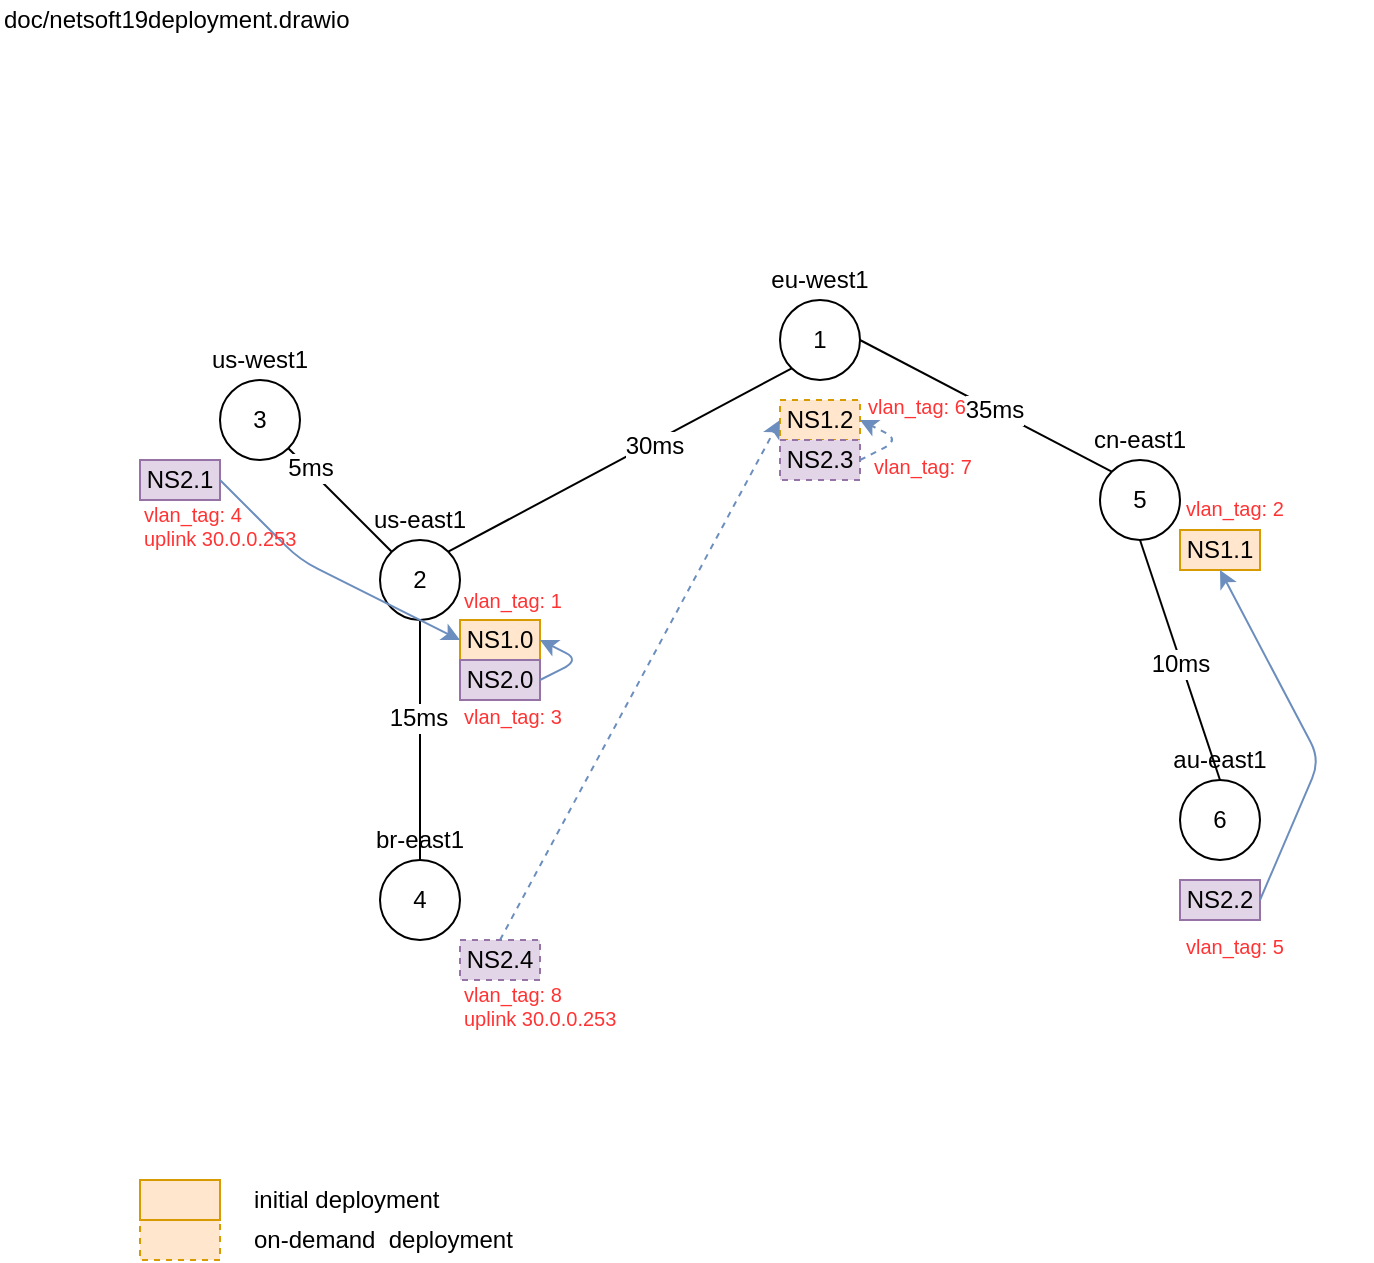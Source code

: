 <mxfile version="10.7.7" type="device"><diagram id="4vhg_s9XQWIRAxKi3bIL" name="Page-1"><mxGraphModel dx="898" dy="665" grid="1" gridSize="10" guides="1" tooltips="1" connect="1" arrows="1" fold="1" page="1" pageScale="1" pageWidth="827" pageHeight="1169" math="0" shadow="0"><root><mxCell id="0"/><mxCell id="1" parent="0"/><mxCell id="ALgstblKvS4qDbaP3b99-1" value="1" style="ellipse;whiteSpace=wrap;html=1;aspect=fixed;" vertex="1" parent="1"><mxGeometry x="400" y="160" width="40" height="40" as="geometry"/></mxCell><mxCell id="ALgstblKvS4qDbaP3b99-2" value="2" style="ellipse;whiteSpace=wrap;html=1;aspect=fixed;" vertex="1" parent="1"><mxGeometry x="200" y="280" width="40" height="40" as="geometry"/></mxCell><mxCell id="ALgstblKvS4qDbaP3b99-3" value="3" style="ellipse;whiteSpace=wrap;html=1;aspect=fixed;" vertex="1" parent="1"><mxGeometry x="120" y="200" width="40" height="40" as="geometry"/></mxCell><mxCell id="ALgstblKvS4qDbaP3b99-4" value="4" style="ellipse;whiteSpace=wrap;html=1;aspect=fixed;" vertex="1" parent="1"><mxGeometry x="200" y="440" width="40" height="40" as="geometry"/></mxCell><mxCell id="ALgstblKvS4qDbaP3b99-5" value="doc/netsoft19deployment.drawio" style="text;html=1;strokeColor=none;fillColor=none;align=left;verticalAlign=middle;whiteSpace=wrap;rounded=0;" vertex="1" parent="1"><mxGeometry x="10" y="10" width="240" height="20" as="geometry"/></mxCell><mxCell id="ALgstblKvS4qDbaP3b99-6" value="5" style="ellipse;whiteSpace=wrap;html=1;aspect=fixed;" vertex="1" parent="1"><mxGeometry x="560" y="240" width="40" height="40" as="geometry"/></mxCell><mxCell id="ALgstblKvS4qDbaP3b99-7" value="6" style="ellipse;whiteSpace=wrap;html=1;aspect=fixed;" vertex="1" parent="1"><mxGeometry x="600" y="400" width="40" height="40" as="geometry"/></mxCell><mxCell id="ALgstblKvS4qDbaP3b99-8" value="eu-west1" style="text;html=1;strokeColor=none;fillColor=none;align=center;verticalAlign=middle;whiteSpace=wrap;rounded=0;" vertex="1" parent="1"><mxGeometry x="375" y="140" width="90" height="20" as="geometry"/></mxCell><mxCell id="ALgstblKvS4qDbaP3b99-9" value="cn-east1" style="text;html=1;strokeColor=none;fillColor=none;align=center;verticalAlign=middle;whiteSpace=wrap;rounded=0;" vertex="1" parent="1"><mxGeometry x="535" y="220" width="90" height="20" as="geometry"/></mxCell><mxCell id="ALgstblKvS4qDbaP3b99-10" value="au-east1" style="text;html=1;strokeColor=none;fillColor=none;align=center;verticalAlign=middle;whiteSpace=wrap;rounded=0;" vertex="1" parent="1"><mxGeometry x="575" y="380" width="90" height="20" as="geometry"/></mxCell><mxCell id="ALgstblKvS4qDbaP3b99-11" value="us-east1" style="text;html=1;strokeColor=none;fillColor=none;align=center;verticalAlign=middle;whiteSpace=wrap;rounded=0;" vertex="1" parent="1"><mxGeometry x="175" y="260" width="90" height="20" as="geometry"/></mxCell><mxCell id="ALgstblKvS4qDbaP3b99-12" value="us-west1" style="text;html=1;strokeColor=none;fillColor=none;align=center;verticalAlign=middle;whiteSpace=wrap;rounded=0;" vertex="1" parent="1"><mxGeometry x="95" y="180" width="90" height="20" as="geometry"/></mxCell><mxCell id="ALgstblKvS4qDbaP3b99-13" value="br-east1" style="text;html=1;strokeColor=none;fillColor=none;align=center;verticalAlign=middle;whiteSpace=wrap;rounded=0;" vertex="1" parent="1"><mxGeometry x="175" y="420" width="90" height="20" as="geometry"/></mxCell><mxCell id="ALgstblKvS4qDbaP3b99-15" value="" style="endArrow=none;html=1;entryX=0.5;entryY=1;entryDx=0;entryDy=0;exitX=0.5;exitY=1;exitDx=0;exitDy=0;" edge="1" parent="1" source="ALgstblKvS4qDbaP3b99-2" target="ALgstblKvS4qDbaP3b99-13"><mxGeometry width="50" height="50" relative="1" as="geometry"><mxPoint x="10" y="550" as="sourcePoint"/><mxPoint x="60" y="500" as="targetPoint"/></mxGeometry></mxCell><mxCell id="ALgstblKvS4qDbaP3b99-22" value="15ms" style="text;html=1;resizable=0;points=[];align=center;verticalAlign=middle;labelBackgroundColor=#ffffff;" vertex="1" connectable="0" parent="ALgstblKvS4qDbaP3b99-15"><mxGeometry x="-0.181" y="-1" relative="1" as="geometry"><mxPoint as="offset"/></mxGeometry></mxCell><mxCell id="ALgstblKvS4qDbaP3b99-16" value="" style="endArrow=none;html=1;entryX=0;entryY=1;entryDx=0;entryDy=0;exitX=1;exitY=0;exitDx=0;exitDy=0;" edge="1" parent="1" source="ALgstblKvS4qDbaP3b99-2" target="ALgstblKvS4qDbaP3b99-1"><mxGeometry width="50" height="50" relative="1" as="geometry"><mxPoint x="230.333" y="330" as="sourcePoint"/><mxPoint x="230.333" y="450" as="targetPoint"/></mxGeometry></mxCell><mxCell id="ALgstblKvS4qDbaP3b99-20" value="30ms" style="text;html=1;resizable=0;points=[];align=center;verticalAlign=middle;labelBackgroundColor=#ffffff;" vertex="1" connectable="0" parent="ALgstblKvS4qDbaP3b99-16"><mxGeometry x="0.187" y="-1" relative="1" as="geometry"><mxPoint as="offset"/></mxGeometry></mxCell><mxCell id="ALgstblKvS4qDbaP3b99-17" value="" style="endArrow=none;html=1;entryX=0;entryY=0;entryDx=0;entryDy=0;exitX=1;exitY=0.5;exitDx=0;exitDy=0;" edge="1" parent="1" source="ALgstblKvS4qDbaP3b99-1" target="ALgstblKvS4qDbaP3b99-6"><mxGeometry width="50" height="50" relative="1" as="geometry"><mxPoint x="240.333" y="340" as="sourcePoint"/><mxPoint x="240.333" y="460" as="targetPoint"/></mxGeometry></mxCell><mxCell id="ALgstblKvS4qDbaP3b99-24" value="35ms" style="text;html=1;resizable=0;points=[];align=center;verticalAlign=middle;labelBackgroundColor=#ffffff;" vertex="1" connectable="0" parent="ALgstblKvS4qDbaP3b99-17"><mxGeometry x="0.06" relative="1" as="geometry"><mxPoint as="offset"/></mxGeometry></mxCell><mxCell id="ALgstblKvS4qDbaP3b99-18" value="" style="endArrow=none;html=1;entryX=0;entryY=0;entryDx=0;entryDy=0;exitX=1;exitY=1;exitDx=0;exitDy=0;" edge="1" parent="1" source="ALgstblKvS4qDbaP3b99-3" target="ALgstblKvS4qDbaP3b99-2"><mxGeometry width="50" height="50" relative="1" as="geometry"><mxPoint x="250.333" y="350" as="sourcePoint"/><mxPoint x="250.333" y="470" as="targetPoint"/></mxGeometry></mxCell><mxCell id="ALgstblKvS4qDbaP3b99-21" value="5ms" style="text;html=1;resizable=0;points=[];align=center;verticalAlign=middle;labelBackgroundColor=#ffffff;" vertex="1" connectable="0" parent="ALgstblKvS4qDbaP3b99-18"><mxGeometry x="-0.597" y="1" relative="1" as="geometry"><mxPoint as="offset"/></mxGeometry></mxCell><mxCell id="ALgstblKvS4qDbaP3b99-19" value="" style="endArrow=none;html=1;entryX=0.5;entryY=1;entryDx=0;entryDy=0;exitX=0.5;exitY=1;exitDx=0;exitDy=0;" edge="1" parent="1" source="ALgstblKvS4qDbaP3b99-6" target="ALgstblKvS4qDbaP3b99-10"><mxGeometry width="50" height="50" relative="1" as="geometry"><mxPoint x="260.333" y="360" as="sourcePoint"/><mxPoint x="260.333" y="480" as="targetPoint"/></mxGeometry></mxCell><mxCell id="ALgstblKvS4qDbaP3b99-25" value="10ms" style="text;html=1;resizable=0;points=[];align=center;verticalAlign=middle;labelBackgroundColor=#ffffff;" vertex="1" connectable="0" parent="ALgstblKvS4qDbaP3b99-19"><mxGeometry x="0.025" y="-1" relative="1" as="geometry"><mxPoint as="offset"/></mxGeometry></mxCell><mxCell id="ALgstblKvS4qDbaP3b99-26" value="NS1.0" style="rounded=0;whiteSpace=wrap;html=1;align=center;fillColor=#ffe6cc;strokeColor=#d79b00;" vertex="1" parent="1"><mxGeometry x="240" y="320" width="40" height="20" as="geometry"/></mxCell><mxCell id="ALgstblKvS4qDbaP3b99-27" value="NS1.1" style="rounded=0;whiteSpace=wrap;html=1;align=center;fillColor=#ffe6cc;strokeColor=#d79b00;" vertex="1" parent="1"><mxGeometry x="600" y="275" width="40" height="20" as="geometry"/></mxCell><mxCell id="ALgstblKvS4qDbaP3b99-28" value="NS1.2" style="rounded=0;whiteSpace=wrap;html=1;align=center;fillColor=#ffe6cc;strokeColor=#d79b00;dashed=1;" vertex="1" parent="1"><mxGeometry x="400" y="210" width="40" height="20" as="geometry"/></mxCell><mxCell id="ALgstblKvS4qDbaP3b99-29" value="NS2.0" style="rounded=0;whiteSpace=wrap;html=1;align=center;fillColor=#e1d5e7;strokeColor=#9673a6;" vertex="1" parent="1"><mxGeometry x="240" y="340" width="40" height="20" as="geometry"/></mxCell><mxCell id="ALgstblKvS4qDbaP3b99-30" value="NS2.1" style="rounded=0;whiteSpace=wrap;html=1;align=center;fillColor=#e1d5e7;strokeColor=#9673a6;" vertex="1" parent="1"><mxGeometry x="80" y="240" width="40" height="20" as="geometry"/></mxCell><mxCell id="ALgstblKvS4qDbaP3b99-31" value="NS2.2" style="rounded=0;whiteSpace=wrap;html=1;align=center;fillColor=#e1d5e7;strokeColor=#9673a6;" vertex="1" parent="1"><mxGeometry x="600" y="450" width="40" height="20" as="geometry"/></mxCell><mxCell id="ALgstblKvS4qDbaP3b99-32" value="NS2.3" style="rounded=0;whiteSpace=wrap;html=1;align=center;fillColor=#e1d5e7;strokeColor=#9673a6;dashed=1;" vertex="1" parent="1"><mxGeometry x="400" y="230" width="40" height="20" as="geometry"/></mxCell><mxCell id="ALgstblKvS4qDbaP3b99-33" value="NS2.4" style="rounded=0;whiteSpace=wrap;html=1;align=center;fillColor=#e1d5e7;strokeColor=#9673a6;dashed=1;" vertex="1" parent="1"><mxGeometry x="240" y="480" width="40" height="20" as="geometry"/></mxCell><mxCell id="ALgstblKvS4qDbaP3b99-34" value="" style="rounded=0;whiteSpace=wrap;html=1;align=center;fillColor=#ffe6cc;strokeColor=#d79b00;dashed=1;" vertex="1" parent="1"><mxGeometry x="80" y="620" width="40" height="20" as="geometry"/></mxCell><mxCell id="ALgstblKvS4qDbaP3b99-35" value="" style="rounded=0;whiteSpace=wrap;html=1;align=center;fillColor=#ffe6cc;strokeColor=#d79b00;" vertex="1" parent="1"><mxGeometry x="80" y="600" width="40" height="20" as="geometry"/></mxCell><mxCell id="ALgstblKvS4qDbaP3b99-36" value="initial deployment" style="text;html=1;strokeColor=none;fillColor=none;align=left;verticalAlign=middle;whiteSpace=wrap;rounded=0;" vertex="1" parent="1"><mxGeometry x="135" y="600" width="115" height="20" as="geometry"/></mxCell><mxCell id="ALgstblKvS4qDbaP3b99-37" value="on-demand&amp;nbsp; deployment" style="text;html=1;strokeColor=none;fillColor=none;align=left;verticalAlign=middle;whiteSpace=wrap;rounded=0;" vertex="1" parent="1"><mxGeometry x="135" y="620" width="165" height="20" as="geometry"/></mxCell><mxCell id="ALgstblKvS4qDbaP3b99-38" value="" style="endArrow=classic;html=1;fontColor=#7EA6E0;fillColor=#dae8fc;strokeColor=#6c8ebf;entryX=1;entryY=0.5;entryDx=0;entryDy=0;exitX=1;exitY=0.5;exitDx=0;exitDy=0;" edge="1" parent="1" source="ALgstblKvS4qDbaP3b99-29" target="ALgstblKvS4qDbaP3b99-26"><mxGeometry width="50" height="50" relative="1" as="geometry"><mxPoint x="10" y="710" as="sourcePoint"/><mxPoint x="60" y="660" as="targetPoint"/><Array as="points"><mxPoint x="300" y="340"/></Array></mxGeometry></mxCell><mxCell id="ALgstblKvS4qDbaP3b99-39" value="" style="endArrow=classic;html=1;fontColor=#7EA6E0;fillColor=#dae8fc;strokeColor=#6c8ebf;entryX=0;entryY=0.5;entryDx=0;entryDy=0;exitX=1;exitY=0.5;exitDx=0;exitDy=0;" edge="1" parent="1" source="ALgstblKvS4qDbaP3b99-30" target="ALgstblKvS4qDbaP3b99-26"><mxGeometry width="50" height="50" relative="1" as="geometry"><mxPoint x="290.333" y="360" as="sourcePoint"/><mxPoint x="290.333" y="340" as="targetPoint"/><Array as="points"><mxPoint x="160" y="290"/></Array></mxGeometry></mxCell><mxCell id="ALgstblKvS4qDbaP3b99-40" value="" style="endArrow=classic;html=1;fontColor=#7EA6E0;fillColor=#dae8fc;strokeColor=#6c8ebf;entryX=0;entryY=0.5;entryDx=0;entryDy=0;exitX=0.5;exitY=0;exitDx=0;exitDy=0;dashed=1;" edge="1" parent="1" source="ALgstblKvS4qDbaP3b99-33" target="ALgstblKvS4qDbaP3b99-28"><mxGeometry width="50" height="50" relative="1" as="geometry"><mxPoint x="130.333" y="260" as="sourcePoint"/><mxPoint x="250.333" y="340" as="targetPoint"/><Array as="points"/></mxGeometry></mxCell><mxCell id="ALgstblKvS4qDbaP3b99-41" value="" style="endArrow=classic;html=1;fontColor=#7EA6E0;fillColor=#dae8fc;strokeColor=#6c8ebf;entryX=1;entryY=0.5;entryDx=0;entryDy=0;exitX=1;exitY=0.5;exitDx=0;exitDy=0;dashed=1;" edge="1" parent="1" source="ALgstblKvS4qDbaP3b99-32" target="ALgstblKvS4qDbaP3b99-28"><mxGeometry width="50" height="50" relative="1" as="geometry"><mxPoint x="290.333" y="360" as="sourcePoint"/><mxPoint x="290.333" y="340" as="targetPoint"/><Array as="points"><mxPoint x="460" y="230"/></Array></mxGeometry></mxCell><mxCell id="ALgstblKvS4qDbaP3b99-42" value="" style="endArrow=classic;html=1;fontColor=#7EA6E0;fillColor=#dae8fc;strokeColor=#6c8ebf;entryX=0.5;entryY=1;entryDx=0;entryDy=0;exitX=1;exitY=0.5;exitDx=0;exitDy=0;" edge="1" parent="1" source="ALgstblKvS4qDbaP3b99-31" target="ALgstblKvS4qDbaP3b99-27"><mxGeometry width="50" height="50" relative="1" as="geometry"><mxPoint x="300.333" y="370" as="sourcePoint"/><mxPoint x="300.333" y="350" as="targetPoint"/><Array as="points"><mxPoint x="670" y="390"/></Array></mxGeometry></mxCell><mxCell id="ALgstblKvS4qDbaP3b99-43" value="&lt;div style=&quot;text-align: left&quot;&gt;&lt;span&gt;vlan_tag: 4&lt;/span&gt;&lt;/div&gt;uplink 30.0.0.253" style="text;html=1;strokeColor=none;fillColor=none;align=left;verticalAlign=middle;whiteSpace=wrap;rounded=0;fontColor=#FF3333;fontSize=10;" vertex="1" parent="1"><mxGeometry x="80" y="260" width="95" height="25" as="geometry"/></mxCell><mxCell id="ALgstblKvS4qDbaP3b99-45" value="&lt;div style=&quot;text-align: left&quot;&gt;&lt;span&gt;vlan_tag: 8&lt;/span&gt;&lt;/div&gt;uplink 30.0.0.253" style="text;html=1;strokeColor=none;fillColor=none;align=left;verticalAlign=middle;whiteSpace=wrap;rounded=0;fontColor=#FF3333;fontSize=10;" vertex="1" parent="1"><mxGeometry x="240" y="500" width="95" height="25" as="geometry"/></mxCell><mxCell id="ALgstblKvS4qDbaP3b99-46" value="&lt;div style=&quot;text-align: left&quot;&gt;&lt;span&gt;vlan_tag: 6&lt;/span&gt;&lt;/div&gt;" style="text;html=1;strokeColor=none;fillColor=none;align=left;verticalAlign=middle;whiteSpace=wrap;rounded=0;fontColor=#FF3333;fontSize=10;" vertex="1" parent="1"><mxGeometry x="442" y="200" width="95" height="25" as="geometry"/></mxCell><mxCell id="ALgstblKvS4qDbaP3b99-47" value="&lt;div style=&quot;text-align: left&quot;&gt;&lt;span&gt;vlan_tag: 7&lt;/span&gt;&lt;/div&gt;" style="text;html=1;strokeColor=none;fillColor=none;align=left;verticalAlign=middle;whiteSpace=wrap;rounded=0;fontColor=#FF3333;fontSize=10;" vertex="1" parent="1"><mxGeometry x="445" y="230" width="95" height="25" as="geometry"/></mxCell><mxCell id="ALgstblKvS4qDbaP3b99-48" value="&lt;div style=&quot;text-align: left&quot;&gt;&lt;span&gt;vlan_tag: 1&lt;/span&gt;&lt;/div&gt;" style="text;html=1;strokeColor=none;fillColor=none;align=left;verticalAlign=middle;whiteSpace=wrap;rounded=0;fontColor=#FF3333;fontSize=10;" vertex="1" parent="1"><mxGeometry x="240" y="297.5" width="95" height="25" as="geometry"/></mxCell><mxCell id="ALgstblKvS4qDbaP3b99-49" value="&lt;div style=&quot;text-align: left&quot;&gt;&lt;span&gt;vlan_tag: 3&lt;/span&gt;&lt;/div&gt;" style="text;html=1;strokeColor=none;fillColor=none;align=left;verticalAlign=middle;whiteSpace=wrap;rounded=0;fontColor=#FF3333;fontSize=10;" vertex="1" parent="1"><mxGeometry x="240" y="355" width="95" height="25" as="geometry"/></mxCell><mxCell id="ALgstblKvS4qDbaP3b99-50" value="&lt;div style=&quot;text-align: left&quot;&gt;&lt;span&gt;vlan_tag: 2&lt;/span&gt;&lt;/div&gt;" style="text;html=1;strokeColor=none;fillColor=none;align=left;verticalAlign=middle;whiteSpace=wrap;rounded=0;fontColor=#FF3333;fontSize=10;" vertex="1" parent="1"><mxGeometry x="601" y="251" width="95" height="25" as="geometry"/></mxCell><mxCell id="ALgstblKvS4qDbaP3b99-51" value="&lt;div style=&quot;text-align: left&quot;&gt;&lt;span&gt;vlan_tag: 5&lt;/span&gt;&lt;/div&gt;" style="text;html=1;strokeColor=none;fillColor=none;align=left;verticalAlign=middle;whiteSpace=wrap;rounded=0;fontColor=#FF3333;fontSize=10;" vertex="1" parent="1"><mxGeometry x="601" y="470" width="95" height="25" as="geometry"/></mxCell></root></mxGraphModel></diagram></mxfile>